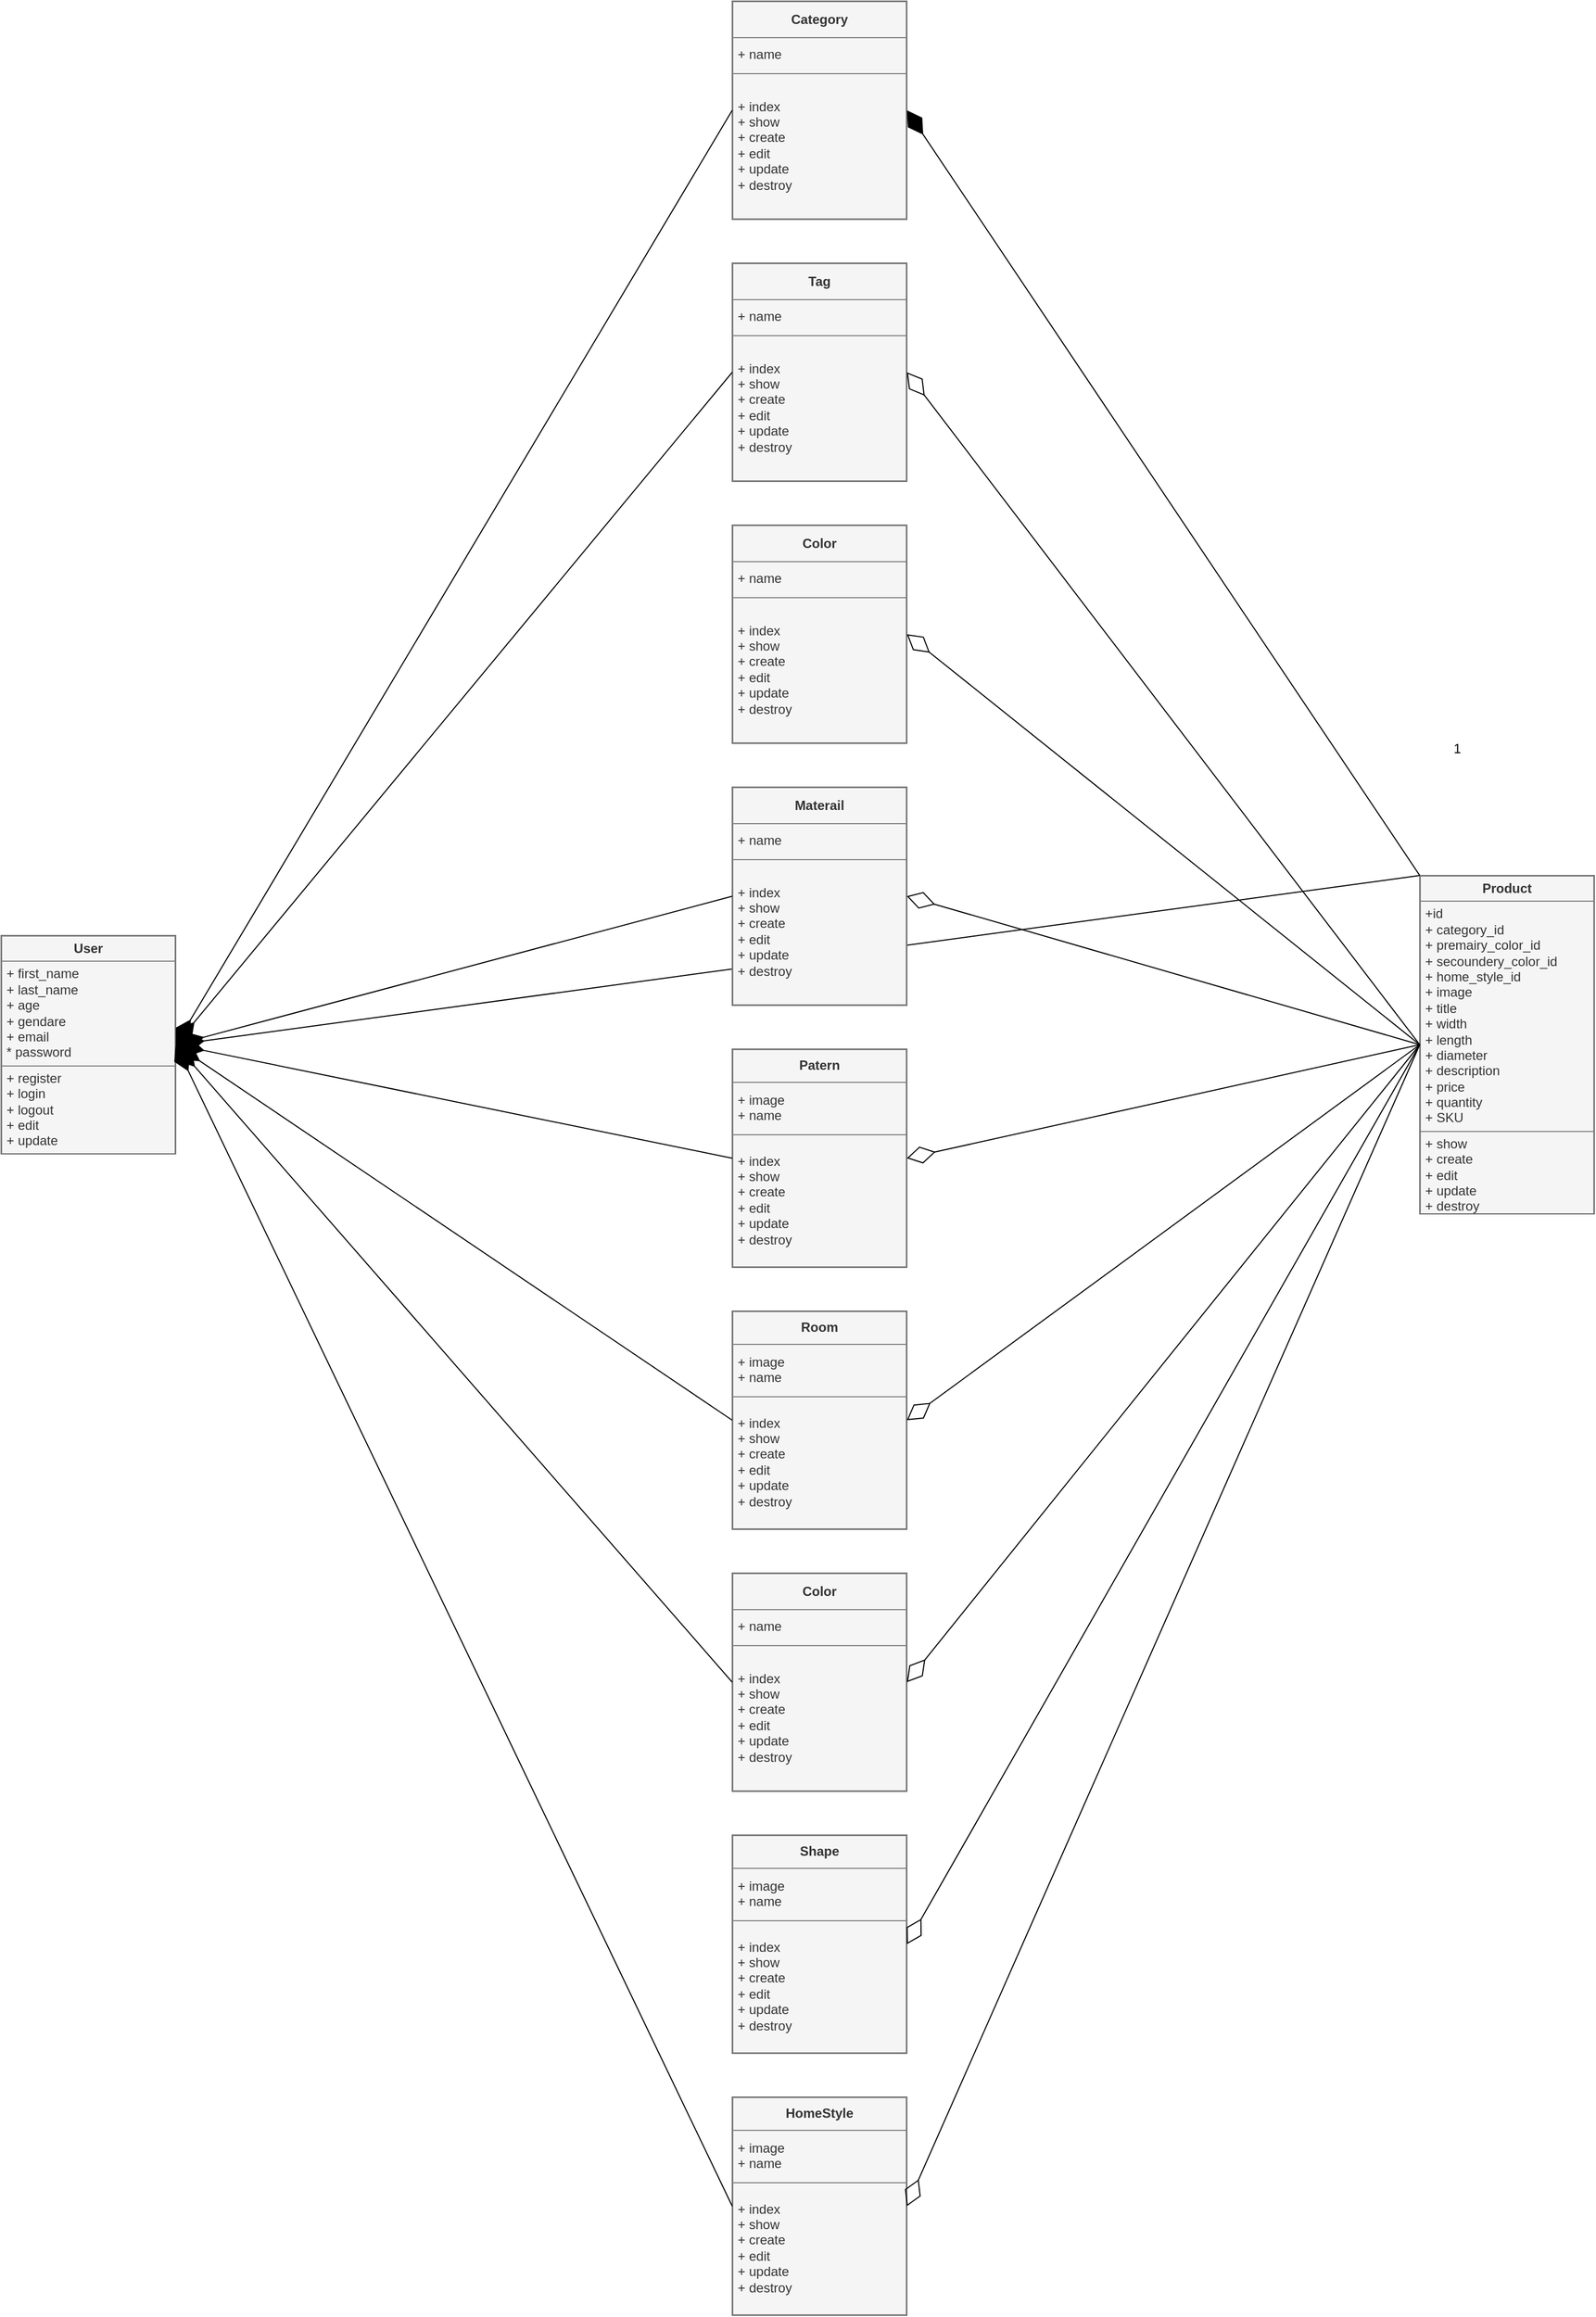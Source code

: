 <mxfile>
    <diagram id="z_BbSBQFTQSJYPS3ZVw-" name="Page-1">
        <mxGraphModel dx="5430" dy="3455" grid="1" gridSize="10" guides="1" tooltips="1" connect="1" arrows="1" fold="1" page="1" pageScale="1" pageWidth="850" pageHeight="1100" math="0" shadow="0">
            <root>
                <mxCell id="0"/>
                <mxCell id="1" parent="0"/>
                <mxCell id="2" value="&lt;table border=&quot;1&quot; width=&quot;100%&quot; height=&quot;100%&quot; cellpadding=&quot;4&quot; style=&quot;width:100%;height:100%;border-collapse:collapse;&quot;&gt;&lt;tbody&gt;&lt;tr&gt;&lt;th align=&quot;center&quot;&gt;&lt;b&gt;User&lt;/b&gt;&lt;/th&gt;&lt;/tr&gt;&lt;tr&gt;&lt;td&gt;+ first_name&lt;br&gt;+ last_name&lt;br&gt;+ age&lt;br&gt;+ gendare&lt;br&gt;+ email&lt;br&gt;* password&lt;/td&gt;&lt;/tr&gt;&lt;tr&gt;&lt;td&gt;+ register&lt;br&gt;+ login&lt;br&gt;+ logout&lt;br&gt;+ edit&lt;br&gt;+ update&lt;/td&gt;&lt;/tr&gt;&lt;/tbody&gt;&lt;/table&gt;" style="text;html=1;whiteSpace=wrap;strokeColor=#666666;fillColor=#f5f5f5;overflow=fill;fontColor=#333333;" parent="1" vertex="1">
                    <mxGeometry x="-1140" y="410" width="160" height="200" as="geometry"/>
                </mxCell>
                <mxCell id="4" value="&lt;table border=&quot;1&quot; width=&quot;100%&quot; height=&quot;100%&quot; cellpadding=&quot;4&quot; style=&quot;width:100%;height:100%;border-collapse:collapse;&quot;&gt;&lt;tbody&gt;&lt;tr&gt;&lt;th align=&quot;center&quot;&gt;Product&lt;/th&gt;&lt;/tr&gt;&lt;tr&gt;&lt;td&gt;+id&lt;br&gt;+ category_id&lt;br&gt;+ premairy_color_id&lt;br&gt;+ secoundery_color_id&lt;br&gt;+ home_style_id&lt;br&gt;+ image&lt;br&gt;+ title&lt;br&gt;+ width&lt;br&gt;+ length&lt;br&gt;+ diameter&lt;br&gt;+ description&lt;br&gt;+ price&lt;br&gt;+ quantity&lt;br&gt;+ SKU&lt;br&gt;&lt;/td&gt;&lt;/tr&gt;&lt;tr&gt;&lt;td&gt;+ show&lt;br&gt;+ create&lt;br&gt;+ edit&lt;br&gt;+ update&lt;br&gt;+ destroy&lt;/td&gt;&lt;/tr&gt;&lt;/tbody&gt;&lt;/table&gt;" style="text;html=1;whiteSpace=wrap;strokeColor=#666666;fillColor=#f5f5f5;overflow=fill;fontColor=#333333;" parent="1" vertex="1">
                    <mxGeometry x="160" y="355" width="160" height="310" as="geometry"/>
                </mxCell>
                <mxCell id="9" value="" style="endArrow=diamondThin;endFill=1;endSize=24;html=1;entryX=1;entryY=0.5;entryDx=0;entryDy=0;exitX=0;exitY=0;exitDx=0;exitDy=0;" parent="1" source="4" target="2" edge="1">
                    <mxGeometry width="160" relative="1" as="geometry">
                        <mxPoint x="200" y="400" as="sourcePoint"/>
                        <mxPoint x="360" y="400" as="targetPoint"/>
                    </mxGeometry>
                </mxCell>
                <mxCell id="10" value="1" style="text;html=1;align=center;verticalAlign=middle;resizable=0;points=[];autosize=1;strokeColor=none;fillColor=none;" parent="1" vertex="1">
                    <mxGeometry x="179" y="224" width="30" height="30" as="geometry"/>
                </mxCell>
                <mxCell id="21" value="&lt;table border=&quot;1&quot; width=&quot;100%&quot; height=&quot;100%&quot; cellpadding=&quot;4&quot; style=&quot;width:100%;height:100%;border-collapse:collapse;&quot;&gt;&lt;tbody&gt;&lt;tr&gt;&lt;th align=&quot;center&quot;&gt;Category&lt;/th&gt;&lt;/tr&gt;&lt;tr&gt;&lt;td&gt;+ name&lt;br&gt;&lt;/td&gt;&lt;/tr&gt;&lt;tr&gt;&lt;td&gt;+ index&lt;br&gt;+ show&lt;br&gt;+ create&lt;br&gt;+ edit&lt;br&gt;+ update&lt;br&gt;+ destroy&lt;/td&gt;&lt;/tr&gt;&lt;/tbody&gt;&lt;/table&gt;" style="text;html=1;whiteSpace=wrap;strokeColor=#666666;fillColor=#f5f5f5;overflow=fill;fontColor=#333333;" parent="1" vertex="1">
                    <mxGeometry x="-470" y="-446" width="160" height="200" as="geometry"/>
                </mxCell>
                <mxCell id="25" value="&lt;table border=&quot;1&quot; width=&quot;100%&quot; height=&quot;100%&quot; cellpadding=&quot;4&quot; style=&quot;width:100%;height:100%;border-collapse:collapse;&quot;&gt;&lt;tbody&gt;&lt;tr&gt;&lt;th align=&quot;center&quot;&gt;Tag&lt;/th&gt;&lt;/tr&gt;&lt;tr&gt;&lt;td&gt;+ name&lt;br&gt;&lt;/td&gt;&lt;/tr&gt;&lt;tr&gt;&lt;td&gt;+ index&lt;br&gt;+ show&lt;br&gt;+ create&lt;br&gt;+ edit&lt;br&gt;+ update&lt;br&gt;+ destroy&lt;/td&gt;&lt;/tr&gt;&lt;/tbody&gt;&lt;/table&gt;" style="text;html=1;whiteSpace=wrap;strokeColor=#666666;fillColor=#f5f5f5;overflow=fill;fontColor=#333333;" parent="1" vertex="1">
                    <mxGeometry x="-470" y="-206" width="160" height="200" as="geometry"/>
                </mxCell>
                <mxCell id="36" value="&lt;table border=&quot;1&quot; width=&quot;100%&quot; height=&quot;100%&quot; cellpadding=&quot;4&quot; style=&quot;width:100%;height:100%;border-collapse:collapse;&quot;&gt;&lt;tbody&gt;&lt;tr&gt;&lt;th align=&quot;center&quot;&gt;Materail&lt;/th&gt;&lt;/tr&gt;&lt;tr&gt;&lt;td&gt;+ name&lt;br&gt;&lt;/td&gt;&lt;/tr&gt;&lt;tr&gt;&lt;td&gt;+ index&lt;br&gt;+ show&lt;br&gt;+ create&lt;br&gt;+ edit&lt;br&gt;+ update&lt;br&gt;+ destroy&lt;/td&gt;&lt;/tr&gt;&lt;/tbody&gt;&lt;/table&gt;" style="text;html=1;whiteSpace=wrap;strokeColor=#666666;fillColor=#f5f5f5;overflow=fill;fontColor=#333333;" vertex="1" parent="1">
                    <mxGeometry x="-470" y="274" width="160" height="200" as="geometry"/>
                </mxCell>
                <mxCell id="37" value="&lt;table border=&quot;1&quot; width=&quot;100%&quot; height=&quot;100%&quot; cellpadding=&quot;4&quot; style=&quot;width:100%;height:100%;border-collapse:collapse;&quot;&gt;&lt;tbody&gt;&lt;tr&gt;&lt;th align=&quot;center&quot;&gt;Color&lt;/th&gt;&lt;/tr&gt;&lt;tr&gt;&lt;td&gt;+ name&lt;br&gt;&lt;/td&gt;&lt;/tr&gt;&lt;tr&gt;&lt;td&gt;+ index&lt;br&gt;+ show&lt;br&gt;+ create&lt;br&gt;+ edit&lt;br&gt;+ update&lt;br&gt;+ destroy&lt;/td&gt;&lt;/tr&gt;&lt;/tbody&gt;&lt;/table&gt;" style="text;html=1;whiteSpace=wrap;strokeColor=#666666;fillColor=#f5f5f5;overflow=fill;fontColor=#333333;" vertex="1" parent="1">
                    <mxGeometry x="-470" y="34" width="160" height="200" as="geometry"/>
                </mxCell>
                <mxCell id="39" value="&lt;table border=&quot;1&quot; width=&quot;100%&quot; height=&quot;100%&quot; cellpadding=&quot;4&quot; style=&quot;width:100%;height:100%;border-collapse:collapse;&quot;&gt;&lt;tbody&gt;&lt;tr&gt;&lt;th align=&quot;center&quot;&gt;Color&lt;/th&gt;&lt;/tr&gt;&lt;tr&gt;&lt;td&gt;+ name&lt;br&gt;&lt;/td&gt;&lt;/tr&gt;&lt;tr&gt;&lt;td&gt;+ index&lt;br&gt;+ show&lt;br&gt;+ create&lt;br&gt;+ edit&lt;br&gt;+ update&lt;br&gt;+ destroy&lt;/td&gt;&lt;/tr&gt;&lt;/tbody&gt;&lt;/table&gt;" style="text;html=1;whiteSpace=wrap;strokeColor=#666666;fillColor=#f5f5f5;overflow=fill;fontColor=#333333;" vertex="1" parent="1">
                    <mxGeometry x="-470" y="994" width="160" height="200" as="geometry"/>
                </mxCell>
                <mxCell id="40" value="&lt;table border=&quot;1&quot; width=&quot;100%&quot; height=&quot;100%&quot; cellpadding=&quot;4&quot; style=&quot;width:100%;height:100%;border-collapse:collapse;&quot;&gt;&lt;tbody&gt;&lt;tr&gt;&lt;th align=&quot;center&quot;&gt;Patern&lt;/th&gt;&lt;/tr&gt;&lt;tr&gt;&lt;td&gt;+ image&lt;br&gt;+ name&lt;br&gt;&lt;/td&gt;&lt;/tr&gt;&lt;tr&gt;&lt;td&gt;+ index&lt;br&gt;+ show&lt;br&gt;+ create&lt;br&gt;+ edit&lt;br&gt;+ update&lt;br&gt;+ destroy&lt;/td&gt;&lt;/tr&gt;&lt;/tbody&gt;&lt;/table&gt;" style="text;html=1;whiteSpace=wrap;strokeColor=#666666;fillColor=#f5f5f5;overflow=fill;fontColor=#333333;" vertex="1" parent="1">
                    <mxGeometry x="-470" y="514" width="160" height="200" as="geometry"/>
                </mxCell>
                <mxCell id="41" value="&lt;table border=&quot;1&quot; width=&quot;100%&quot; height=&quot;100%&quot; cellpadding=&quot;4&quot; style=&quot;width:100%;height:100%;border-collapse:collapse;&quot;&gt;&lt;tbody&gt;&lt;tr&gt;&lt;th align=&quot;center&quot;&gt;Shape&lt;/th&gt;&lt;/tr&gt;&lt;tr&gt;&lt;td&gt;+ image&lt;br&gt;+ name&lt;br&gt;&lt;/td&gt;&lt;/tr&gt;&lt;tr&gt;&lt;td&gt;+ index&lt;br&gt;+ show&lt;br&gt;+ create&lt;br&gt;+ edit&lt;br&gt;+ update&lt;br&gt;+ destroy&lt;/td&gt;&lt;/tr&gt;&lt;/tbody&gt;&lt;/table&gt;" style="text;html=1;whiteSpace=wrap;strokeColor=#666666;fillColor=#f5f5f5;overflow=fill;fontColor=#333333;" vertex="1" parent="1">
                    <mxGeometry x="-470" y="1234" width="160" height="200" as="geometry"/>
                </mxCell>
                <mxCell id="42" value="&lt;table border=&quot;1&quot; width=&quot;100%&quot; height=&quot;100%&quot; cellpadding=&quot;4&quot; style=&quot;width:100%;height:100%;border-collapse:collapse;&quot;&gt;&lt;tbody&gt;&lt;tr&gt;&lt;th align=&quot;center&quot;&gt;HomeStyle&lt;/th&gt;&lt;/tr&gt;&lt;tr&gt;&lt;td&gt;+ image&lt;br&gt;+ name&lt;br&gt;&lt;/td&gt;&lt;/tr&gt;&lt;tr&gt;&lt;td&gt;+ index&lt;br&gt;+ show&lt;br&gt;+ create&lt;br&gt;+ edit&lt;br&gt;+ update&lt;br&gt;+ destroy&lt;/td&gt;&lt;/tr&gt;&lt;/tbody&gt;&lt;/table&gt;" style="text;html=1;whiteSpace=wrap;strokeColor=#666666;fillColor=#f5f5f5;overflow=fill;fontColor=#333333;" vertex="1" parent="1">
                    <mxGeometry x="-470" y="1474" width="160" height="200" as="geometry"/>
                </mxCell>
                <mxCell id="43" value="&lt;table border=&quot;1&quot; width=&quot;100%&quot; height=&quot;100%&quot; cellpadding=&quot;4&quot; style=&quot;width:100%;height:100%;border-collapse:collapse;&quot;&gt;&lt;tbody&gt;&lt;tr&gt;&lt;th align=&quot;center&quot;&gt;Room&lt;/th&gt;&lt;/tr&gt;&lt;tr&gt;&lt;td&gt;+ image&lt;br&gt;+ name&lt;br&gt;&lt;/td&gt;&lt;/tr&gt;&lt;tr&gt;&lt;td&gt;+ index&lt;br&gt;+ show&lt;br&gt;+ create&lt;br&gt;+ edit&lt;br&gt;+ update&lt;br&gt;+ destroy&lt;/td&gt;&lt;/tr&gt;&lt;/tbody&gt;&lt;/table&gt;" style="text;html=1;whiteSpace=wrap;strokeColor=#666666;fillColor=#f5f5f5;overflow=fill;fontColor=#333333;" vertex="1" parent="1">
                    <mxGeometry x="-470" y="754" width="160" height="200" as="geometry"/>
                </mxCell>
                <mxCell id="46" value="" style="endArrow=diamondThin;endFill=1;endSize=24;html=1;entryX=1;entryY=0.5;entryDx=0;entryDy=0;exitX=0;exitY=0.5;exitDx=0;exitDy=0;" edge="1" parent="1" source="36" target="2">
                    <mxGeometry width="160" relative="1" as="geometry">
                        <mxPoint x="130" y="460" as="sourcePoint"/>
                        <mxPoint x="290" y="460" as="targetPoint"/>
                    </mxGeometry>
                </mxCell>
                <mxCell id="47" value="" style="endArrow=diamondThin;endFill=1;endSize=24;html=1;entryX=1;entryY=0.5;entryDx=0;entryDy=0;exitX=0;exitY=0.5;exitDx=0;exitDy=0;" edge="1" parent="1" source="39" target="2">
                    <mxGeometry width="160" relative="1" as="geometry">
                        <mxPoint x="160" y="440" as="sourcePoint"/>
                        <mxPoint x="320" y="440" as="targetPoint"/>
                    </mxGeometry>
                </mxCell>
                <mxCell id="48" value="" style="endArrow=diamondThin;endFill=1;endSize=24;html=1;exitX=0;exitY=0.5;exitDx=0;exitDy=0;entryX=1;entryY=0.5;entryDx=0;entryDy=0;" edge="1" parent="1" source="40" target="2">
                    <mxGeometry width="160" relative="1" as="geometry">
                        <mxPoint x="190" y="470" as="sourcePoint"/>
                        <mxPoint x="230" y="350" as="targetPoint"/>
                    </mxGeometry>
                </mxCell>
                <mxCell id="49" value="" style="endArrow=diamondThin;endFill=1;endSize=24;html=1;entryX=1;entryY=0.5;entryDx=0;entryDy=0;exitX=0;exitY=0.5;exitDx=0;exitDy=0;" edge="1" parent="1" source="43" target="2">
                    <mxGeometry width="160" relative="1" as="geometry">
                        <mxPoint x="210" y="530" as="sourcePoint"/>
                        <mxPoint x="370" y="530" as="targetPoint"/>
                    </mxGeometry>
                </mxCell>
                <mxCell id="50" value="" style="endArrow=diamondThin;endFill=1;endSize=24;html=1;entryX=1;entryY=0.5;entryDx=0;entryDy=0;exitX=0;exitY=0;exitDx=0;exitDy=0;" edge="1" parent="1" source="4" target="21">
                    <mxGeometry width="160" relative="1" as="geometry">
                        <mxPoint x="500" y="500" as="sourcePoint"/>
                        <mxPoint x="660" y="500" as="targetPoint"/>
                    </mxGeometry>
                </mxCell>
                <mxCell id="51" value="" style="endArrow=diamondThin;endFill=0;endSize=24;html=1;entryX=1;entryY=0.5;entryDx=0;entryDy=0;exitX=0;exitY=0.5;exitDx=0;exitDy=0;" edge="1" parent="1" source="4" target="43">
                    <mxGeometry width="160" relative="1" as="geometry">
                        <mxPoint x="240" y="470" as="sourcePoint"/>
                        <mxPoint x="400" y="470" as="targetPoint"/>
                    </mxGeometry>
                </mxCell>
                <mxCell id="52" value="" style="endArrow=diamondThin;endFill=0;endSize=24;html=1;entryX=1;entryY=0.5;entryDx=0;entryDy=0;exitX=0;exitY=0.5;exitDx=0;exitDy=0;" edge="1" parent="1" source="4" target="39">
                    <mxGeometry width="160" relative="1" as="geometry">
                        <mxPoint x="330" y="580" as="sourcePoint"/>
                        <mxPoint x="400" y="560" as="targetPoint"/>
                    </mxGeometry>
                </mxCell>
                <mxCell id="53" value="" style="endArrow=diamondThin;endFill=0;endSize=24;html=1;entryX=1;entryY=0.5;entryDx=0;entryDy=0;exitX=0;exitY=0.5;exitDx=0;exitDy=0;" edge="1" parent="1" source="4" target="36">
                    <mxGeometry width="160" relative="1" as="geometry">
                        <mxPoint x="210" y="530" as="sourcePoint"/>
                        <mxPoint x="370" y="530" as="targetPoint"/>
                    </mxGeometry>
                </mxCell>
                <mxCell id="54" value="" style="endArrow=diamondThin;endFill=0;endSize=24;html=1;entryX=1;entryY=0.5;entryDx=0;entryDy=0;exitX=0;exitY=0.5;exitDx=0;exitDy=0;" edge="1" parent="1" source="4" target="37">
                    <mxGeometry width="160" relative="1" as="geometry">
                        <mxPoint y="490" as="sourcePoint"/>
                        <mxPoint x="160" y="490" as="targetPoint"/>
                    </mxGeometry>
                </mxCell>
                <mxCell id="55" value="" style="endArrow=diamondThin;endFill=0;endSize=24;html=1;entryX=1;entryY=0.5;entryDx=0;entryDy=0;exitX=0;exitY=0.5;exitDx=0;exitDy=0;" edge="1" parent="1" source="4" target="40">
                    <mxGeometry width="160" relative="1" as="geometry">
                        <mxPoint x="-30" y="460" as="sourcePoint"/>
                        <mxPoint x="130" y="460" as="targetPoint"/>
                    </mxGeometry>
                </mxCell>
                <mxCell id="56" value="" style="endArrow=diamondThin;endFill=0;endSize=24;html=1;exitX=0;exitY=0.5;exitDx=0;exitDy=0;entryX=1;entryY=0.5;entryDx=0;entryDy=0;" edge="1" parent="1" source="4" target="25">
                    <mxGeometry width="160" relative="1" as="geometry">
                        <mxPoint x="-50" y="450" as="sourcePoint"/>
                        <mxPoint x="-110" y="320" as="targetPoint"/>
                    </mxGeometry>
                </mxCell>
                <mxCell id="58" value="" style="endArrow=diamondThin;endFill=1;endSize=24;html=1;exitX=0;exitY=0.5;exitDx=0;exitDy=0;entryX=1;entryY=0.5;entryDx=0;entryDy=0;" edge="1" parent="1" source="25" target="2">
                    <mxGeometry width="160" relative="1" as="geometry">
                        <mxPoint x="-510" y="650" as="sourcePoint"/>
                        <mxPoint x="-820" y="480" as="targetPoint"/>
                    </mxGeometry>
                </mxCell>
                <mxCell id="59" value="" style="endArrow=diamondThin;endFill=1;endSize=24;html=1;exitX=0;exitY=0.5;exitDx=0;exitDy=0;entryX=1;entryY=0.5;entryDx=0;entryDy=0;" edge="1" parent="1" source="21" target="2">
                    <mxGeometry width="160" relative="1" as="geometry">
                        <mxPoint x="-80" y="280" as="sourcePoint"/>
                        <mxPoint x="-780" y="300" as="targetPoint"/>
                    </mxGeometry>
                </mxCell>
                <mxCell id="60" value="" style="endArrow=diamondThin;endFill=1;endSize=24;html=1;exitX=0;exitY=0.5;exitDx=0;exitDy=0;entryX=1;entryY=0.5;entryDx=0;entryDy=0;" edge="1" parent="1" source="42" target="2">
                    <mxGeometry width="160" relative="1" as="geometry">
                        <mxPoint x="-730" y="1890" as="sourcePoint"/>
                        <mxPoint x="-820" y="500" as="targetPoint"/>
                    </mxGeometry>
                </mxCell>
                <mxCell id="61" value="" style="endArrow=diamondThin;endFill=0;endSize=24;html=1;entryX=1;entryY=0.5;entryDx=0;entryDy=0;exitX=0;exitY=0.5;exitDx=0;exitDy=0;" edge="1" parent="1" source="4" target="41">
                    <mxGeometry width="160" relative="1" as="geometry">
                        <mxPoint x="380" y="1830" as="sourcePoint"/>
                        <mxPoint x="540" y="1830" as="targetPoint"/>
                    </mxGeometry>
                </mxCell>
                <mxCell id="62" value="" style="endArrow=diamondThin;endFill=0;endSize=24;html=1;entryX=1;entryY=0.5;entryDx=0;entryDy=0;exitX=0;exitY=0.5;exitDx=0;exitDy=0;" edge="1" parent="1" source="4" target="42">
                    <mxGeometry width="160" relative="1" as="geometry">
                        <mxPoint x="-20" y="1840" as="sourcePoint"/>
                        <mxPoint x="140" y="1840" as="targetPoint"/>
                    </mxGeometry>
                </mxCell>
            </root>
        </mxGraphModel>
    </diagram>
</mxfile>
